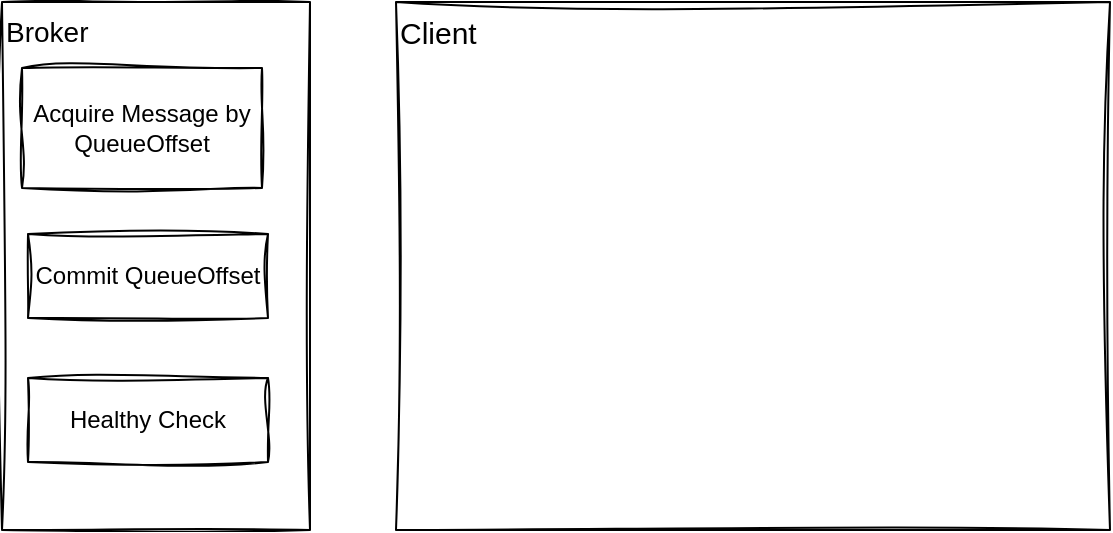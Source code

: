 <mxfile version="21.7.3" type="github">
  <diagram name="第 1 页" id="4FZ-Mj-Us1MuQtvURsM1">
    <mxGraphModel dx="794" dy="510" grid="0" gridSize="10" guides="1" tooltips="1" connect="1" arrows="1" fold="1" page="1" pageScale="1" pageWidth="850" pageHeight="1100" math="0" shadow="0">
      <root>
        <mxCell id="0" />
        <mxCell id="1" parent="0" />
        <mxCell id="99CHxskMBwQNS0QZeeR7-1" value="&lt;font style=&quot;font-size: 14px;&quot;&gt;Broker&lt;/font&gt;" style="rounded=0;whiteSpace=wrap;html=1;sketch=1;curveFitting=1;jiggle=2;align=left;verticalAlign=top;" vertex="1" parent="1">
          <mxGeometry x="187" y="143" width="154" height="264" as="geometry" />
        </mxCell>
        <mxCell id="99CHxskMBwQNS0QZeeR7-2" value="&lt;font style=&quot;font-size: 15px;&quot;&gt;Client&lt;/font&gt;" style="rounded=0;whiteSpace=wrap;html=1;sketch=1;curveFitting=1;jiggle=2;align=left;verticalAlign=top;" vertex="1" parent="1">
          <mxGeometry x="384" y="143" width="357" height="264" as="geometry" />
        </mxCell>
        <mxCell id="99CHxskMBwQNS0QZeeR7-3" value="Acquire Message by QueueOffset" style="rounded=0;whiteSpace=wrap;html=1;sketch=1;jiggle=2;curveFitting=1;strokeColor=default;fontFamily=Helvetica;fontSize=12;fontColor=default;fillColor=default;" vertex="1" parent="1">
          <mxGeometry x="197" y="176" width="120" height="60" as="geometry" />
        </mxCell>
        <mxCell id="99CHxskMBwQNS0QZeeR7-4" value="Commit QueueOffset" style="rounded=0;whiteSpace=wrap;html=1;sketch=1;jiggle=2;curveFitting=1;strokeColor=default;fontFamily=Helvetica;fontSize=12;fontColor=default;fillColor=default;" vertex="1" parent="1">
          <mxGeometry x="200" y="259" width="120" height="42" as="geometry" />
        </mxCell>
        <mxCell id="99CHxskMBwQNS0QZeeR7-5" value="Healthy Check" style="rounded=0;whiteSpace=wrap;html=1;sketch=1;jiggle=2;curveFitting=1;strokeColor=default;fontFamily=Helvetica;fontSize=12;fontColor=default;fillColor=default;" vertex="1" parent="1">
          <mxGeometry x="200" y="331" width="120" height="42" as="geometry" />
        </mxCell>
      </root>
    </mxGraphModel>
  </diagram>
</mxfile>

